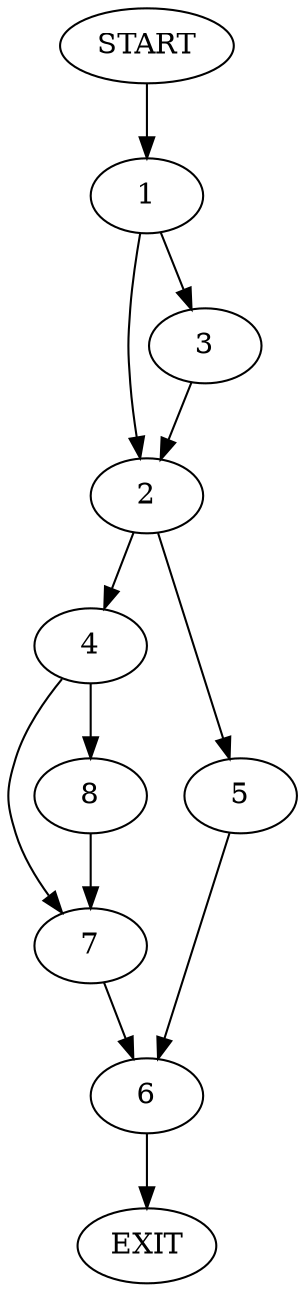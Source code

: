 digraph {
0 [label="START"]
9 [label="EXIT"]
0 -> 1
1 -> 2
1 -> 3
3 -> 2
2 -> 4
2 -> 5
5 -> 6
4 -> 7
4 -> 8
7 -> 6
8 -> 7
6 -> 9
}

